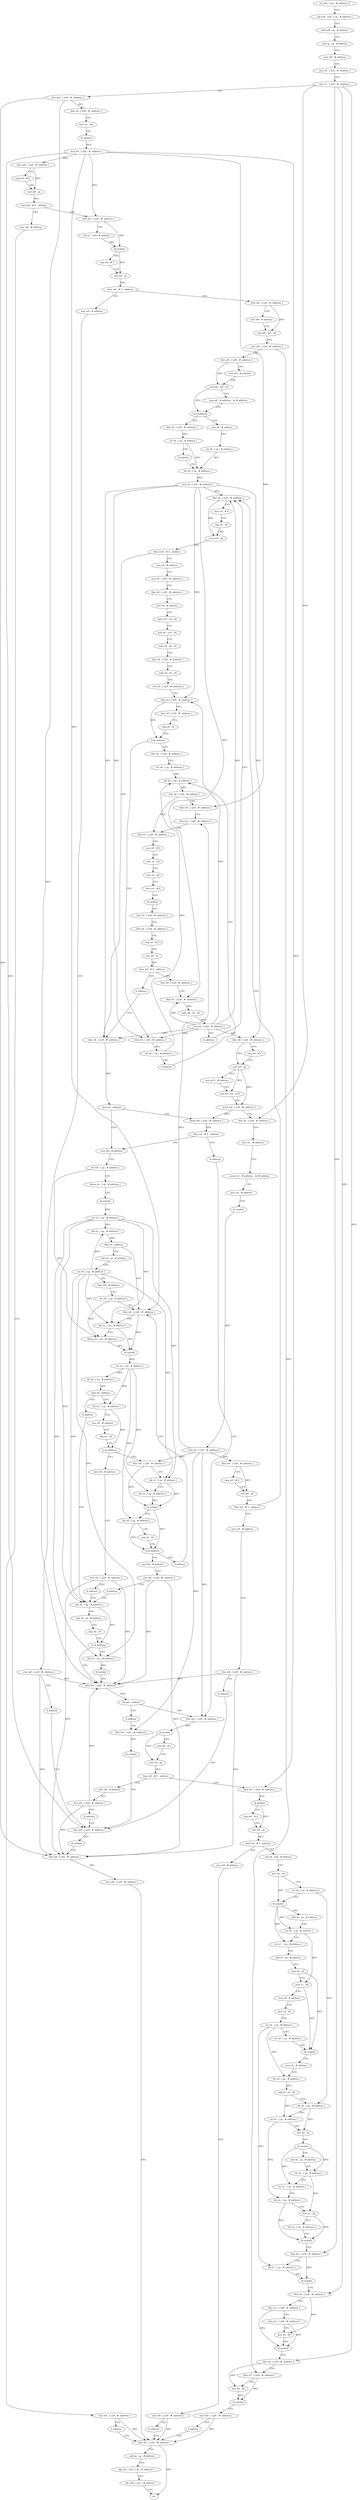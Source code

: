 digraph "func" {
"4219904" [label = "str x28 , [ sp , #- address ]!" ]
"4219908" [label = "stp x29 , x30 , [ sp , # address ]" ]
"4219912" [label = "add x29 , sp , # address" ]
"4219916" [label = "sub sp , sp , # address" ]
"4219920" [label = "mov w8 , # address" ]
"4219924" [label = "stur x0 , [ x29 , #- address ]" ]
"4219928" [label = "stur x1 , [ x29 , #- address ]" ]
"4219932" [label = "stur wzr , [ x29 , #- address ]" ]
"4219936" [label = "ldur x0 , [ x29 , #- address ]" ]
"4219940" [label = "mov w1 , w8" ]
"4219944" [label = "bl symbol" ]
"4219948" [label = "stur w0 , [ x29 , #- address ]" ]
"4219952" [label = "ldur w8 , [ x29 , #- address ]" ]
"4219956" [label = "cmp w8 , # 0" ]
"4219960" [label = "cset w8 , ge" ]
"4219964" [label = "tbnz w8 , # 0 , address" ]
"4219980" [label = "ldur w0 , [ x29 , #- address ]" ]
"4219968" [label = "mov w8 , # address" ]
"4219984" [label = "sub x1 , x29 , # address" ]
"4219988" [label = "bl symbol" ]
"4219992" [label = "cmp w0 , # 0" ]
"4219996" [label = "cset w8 , ge" ]
"4220000" [label = "tbnz w8 , # 0 , address" ]
"4220016" [label = "ldur w8 , [ x29 , #- address ]" ]
"4220004" [label = "mov w8 , # address" ]
"4219972" [label = "stur w8 , [ x29 , #- address ]" ]
"4219976" [label = "b address" ]
"4220800" [label = "ldur w0 , [ x29 , #- address ]" ]
"4220020" [label = "mov w9 , # address" ]
"4220024" [label = "and w8 , w8 , w9" ]
"4220028" [label = "stur w8 , [ x29 , #- address ]" ]
"4220032" [label = "ldur w8 , [ x29 , #- address ]" ]
"4220036" [label = "mov w9 , # address" ]
"4220040" [label = "and w8 , w8 , w9" ]
"4220044" [label = "cmp w8 , # address , lsl # address" ]
"4220048" [label = "b.ne address" ]
"4220064" [label = "mov x8 , # address" ]
"4220052" [label = "ldur x8 , [ x29 , #- address ]" ]
"4220008" [label = "stur w8 , [ x29 , #- address ]" ]
"4220012" [label = "b address" ]
"4220784" [label = "ldur w0 , [ x29 , #- address ]" ]
"4220804" [label = "add sp , sp , # address" ]
"4220808" [label = "ldp x29 , x30 , [ sp , # address ]" ]
"4220812" [label = "ldr x28 , [ sp ] , # address" ]
"4220816" [label = "ret" ]
"4220068" [label = "str x8 , [ sp , # address ]" ]
"4220072" [label = "ldr x8 , [ sp , # address ]" ]
"4220056" [label = "str x8 , [ sp , # address ]" ]
"4220060" [label = "b address" ]
"4220788" [label = "bl symbol" ]
"4220792" [label = "ldur w8 , [ x29 , #- address ]" ]
"4220796" [label = "stur w8 , [ x29 , #- address ]" ]
"4220156" [label = "ldur x8 , [ x29 , #- address ]" ]
"4220160" [label = "mov x9 , # 0" ]
"4220164" [label = "cmp x9 , x8" ]
"4220168" [label = "cset w10 , ge" ]
"4220172" [label = "tbnz w10 , # 0 , address" ]
"4220336" [label = "ldur x8 , [ x29 , #- address ]" ]
"4220176" [label = "mov x8 , # address" ]
"4220144" [label = "mov w8 , # address" ]
"4220148" [label = "stur w8 , [ x29 , #- address ]" ]
"4220152" [label = "b address" ]
"4220076" [label = "stur x8 , [ x29 , #- address ]" ]
"4220080" [label = "ldur x8 , [ x29 , #- address ]" ]
"4220084" [label = "cmp x8 , # 0" ]
"4220088" [label = "cset w9 , eq" ]
"4220092" [label = "mov w10 , # address" ]
"4220096" [label = "and w9 , w9 , w10" ]
"4220100" [label = "sturb w9 , [ x29 , #- address ]" ]
"4220104" [label = "ldur x0 , [ x29 , #- address ]" ]
"4220108" [label = "mov w1 , # address" ]
"4220112" [label = "movk w1 , # address , lsl # address" ]
"4220116" [label = "mov w2 , # address" ]
"4220120" [label = "bl symbol" ]
"4220124" [label = "stur w0 , [ x29 , #- address ]" ]
"4220128" [label = "ldur w9 , [ x29 , #- address ]" ]
"4220132" [label = "cmp w9 , # 0" ]
"4220136" [label = "cset w9 , ge" ]
"4220140" [label = "tbnz w9 , # 0 , address" ]
"4220340" [label = "cbnz x8 , address" ]
"4220356" [label = "mov w8 , # address" ]
"4220344" [label = "ldurb w8 , [ x29 , #- address ]" ]
"4220180" [label = "stur x8 , [ x29 , #- address ]" ]
"4220184" [label = "ldur x8 , [ x29 , #- address ]" ]
"4220188" [label = "mov x9 , # address" ]
"4220192" [label = "udiv x10 , x8 , x9" ]
"4220196" [label = "mul x9 , x10 , x9" ]
"4220200" [label = "subs x8 , x8 , x9" ]
"4220204" [label = "ldur x9 , [ x29 , #- address ]" ]
"4220208" [label = "subs x8 , x9 , x8" ]
"4220212" [label = "stur x8 , [ x29 , #- address ]" ]
"4220216" [label = "ldur x8 , [ x29 , #- address ]" ]
"4220220" [label = "ldur x9 , [ x29 , #- address ]" ]
"4220224" [label = "cmp x8 , x9" ]
"4220228" [label = "b.hs address" ]
"4220244" [label = "ldur x8 , [ x29 , #- address ]" ]
"4220232" [label = "ldur x8 , [ x29 , #- address ]" ]
"4220360" [label = "str w8 , [ sp , # address ]" ]
"4220364" [label = "ldrsw x0 , [ sp , # address ]" ]
"4220368" [label = "bl symbol" ]
"4220372" [label = "str x0 , [ sp , # address ]" ]
"4220376" [label = "ldr x9 , [ sp , # address ]" ]
"4220380" [label = "cbnz x9 , address" ]
"4220400" [label = "ldur w0 , [ x29 , #- address ]" ]
"4220384" [label = "add x8 , sp , # address" ]
"4220348" [label = "tbnz w8 , # 0 , address" ]
"4220352" [label = "b address" ]
"4220248" [label = "str x8 , [ sp , # address ]" ]
"4220252" [label = "ldr x8 , [ sp , # address ]" ]
"4220236" [label = "str x8 , [ sp , # address ]" ]
"4220240" [label = "b address" ]
"4220404" [label = "ldr x1 , [ sp , # address ]" ]
"4220408" [label = "ldrsw x2 , [ sp , # address ]" ]
"4220412" [label = "bl symbol" ]
"4220416" [label = "str x0 , [ sp , # address ]" ]
"4220420" [label = "ldr x8 , [ sp , # address ]" ]
"4220424" [label = "cbnz x8 , address" ]
"4220432" [label = "ldr x8 , [ sp , # address ]" ]
"4220428" [label = "b address" ]
"4220388" [label = "str x8 , [ sp , # address ]" ]
"4220392" [label = "mov w9 , # address" ]
"4220396" [label = "str w9 , [ sp , # address ]" ]
"4220540" [label = "ldur w0 , [ x29 , #- address ]" ]
"4220316" [label = "ldur x8 , [ x29 , #- address ]" ]
"4220320" [label = "ldur x9 , [ x29 , #- address ]" ]
"4220324" [label = "subs x8 , x9 , x8" ]
"4220328" [label = "stur x8 , [ x29 , #- address ]" ]
"4220332" [label = "b address" ]
"4220312" [label = "b address" ]
"4220256" [label = "stur x8 , [ x29 , #- address ]" ]
"4220260" [label = "ldur w0 , [ x29 , #- address ]" ]
"4220264" [label = "ldur w2 , [ x29 , #- address ]" ]
"4220268" [label = "ldur x4 , [ x29 , #- address ]" ]
"4220272" [label = "mov x8 , # 0" ]
"4220276" [label = "mov x1 , x8" ]
"4220280" [label = "mov x3 , x8" ]
"4220284" [label = "mov w5 , # 0" ]
"4220288" [label = "bl symbol" ]
"4220292" [label = "stur x0 , [ x29 , #- address ]" ]
"4220296" [label = "ldur x8 , [ x29 , #- address ]" ]
"4220300" [label = "cmp x8 , # 0" ]
"4220304" [label = "cset w9 , gt" ]
"4220308" [label = "tbnz w9 , # 0 , address" ]
"4220436" [label = "mov x9 , # address" ]
"4220440" [label = "cmp x8 , x9" ]
"4220444" [label = "b.ne address" ]
"4220460" [label = "ldur w0 , [ x29 , #- address ]" ]
"4220448" [label = "mov w8 , # address" ]
"4220504" [label = "ldr x8 , [ sp , # address ]" ]
"4220544" [label = "bl symbol" ]
"4220548" [label = "cmp w0 , # 0" ]
"4220552" [label = "cset w8 , ge" ]
"4220556" [label = "tbnz w8 , # 0 , address" ]
"4220572" [label = "ldur w0 , [ x29 , #- address ]" ]
"4220560" [label = "mov w8 , # address" ]
"4220464" [label = "ldr x1 , [ sp , # address ]" ]
"4220468" [label = "ldr x2 , [ sp , # address ]" ]
"4220472" [label = "bl symbol" ]
"4220476" [label = "ldr x8 , [ sp , # address ]" ]
"4220480" [label = "cmp x0 , x8" ]
"4220484" [label = "b.hs address" ]
"4220500" [label = "b address" ]
"4220488" [label = "mov w8 , # address" ]
"4220452" [label = "stur w8 , [ x29 , #- address ]" ]
"4220456" [label = "b address" ]
"4220508" [label = "add x9 , sp , # address" ]
"4220512" [label = "cmp x8 , x9" ]
"4220516" [label = "b.eq address" ]
"4220528" [label = "ldur w8 , [ x29 , #- address ]" ]
"4220520" [label = "ldr x0 , [ sp , # address ]" ]
"4220576" [label = "bl symbol" ]
"4220580" [label = "cmp w0 , # 0" ]
"4220584" [label = "cset w8 , ge" ]
"4220588" [label = "tbnz w8 , # 0 , address" ]
"4220604" [label = "sub x8 , x29 , # address" ]
"4220592" [label = "mov w8 , # address" ]
"4220564" [label = "stur w8 , [ x29 , #- address ]" ]
"4220568" [label = "b address" ]
"4220492" [label = "stur w8 , [ x29 , #- address ]" ]
"4220496" [label = "b address" ]
"4220532" [label = "cbz w8 , address" ]
"4220536" [label = "b address" ]
"4220524" [label = "bl symbol" ]
"4220608" [label = "mov x0 , x8" ]
"4220612" [label = "str x8 , [ sp , # address ]" ]
"4220616" [label = "bl symbol" ]
"4220620" [label = "add x8 , sp , # address" ]
"4220624" [label = "str x0 , [ sp , # address ]" ]
"4220628" [label = "str x1 , [ sp , # address ]" ]
"4220632" [label = "add x9 , sp , # address" ]
"4220636" [label = "mov x0 , x9" ]
"4220640" [label = "mov x1 , x8" ]
"4220644" [label = "mov x8 , # address" ]
"4220648" [label = "mov x2 , x8" ]
"4220652" [label = "str x9 , [ sp , # address ]" ]
"4220656" [label = "str x8 , [ sp , # address ]" ]
"4220660" [label = "bl symbol" ]
"4220664" [label = "mov x8 , # address" ]
"4220668" [label = "ldr x9 , [ sp , # address ]" ]
"4220672" [label = "add x0 , x9 , x8" ]
"4220676" [label = "ldr x8 , [ sp , # address ]" ]
"4220680" [label = "str x0 , [ sp , # address ]" ]
"4220684" [label = "mov x0 , x8" ]
"4220688" [label = "bl symbol" ]
"4220692" [label = "add x8 , sp , # address" ]
"4220696" [label = "str x0 , [ sp , # address ]" ]
"4220700" [label = "str x1 , [ sp , # address ]" ]
"4220704" [label = "ldr x0 , [ sp , # address ]" ]
"4220708" [label = "mov x1 , x8" ]
"4220712" [label = "ldr x2 , [ sp , # address ]" ]
"4220716" [label = "bl symbol" ]
"4220720" [label = "ldur x0 , [ x29 , #- address ]" ]
"4220724" [label = "ldr x1 , [ sp , # address ]" ]
"4220728" [label = "bl symbol" ]
"4220732" [label = "ldur x8 , [ x29 , #- address ]" ]
"4220736" [label = "ldur w1 , [ x29 , #- address ]" ]
"4220740" [label = "ldur w2 , [ x29 , #- address ]" ]
"4220744" [label = "mov x0 , x8" ]
"4220748" [label = "bl symbol" ]
"4220752" [label = "ldur x8 , [ x29 , #- address ]" ]
"4220756" [label = "ldur w1 , [ x29 , #- address ]" ]
"4220760" [label = "mov x0 , x8" ]
"4220764" [label = "bl symbol" ]
"4220768" [label = "stur wzr , [ x29 , #- address ]" ]
"4220772" [label = "b address" ]
"4220596" [label = "stur w8 , [ x29 , #- address ]" ]
"4220600" [label = "b address" ]
"4220776" [label = "ldur w0 , [ x29 , #- address ]" ]
"4220780" [label = "bl symbol" ]
"4219904" -> "4219908" [ label = "CFG" ]
"4219908" -> "4219912" [ label = "CFG" ]
"4219912" -> "4219916" [ label = "CFG" ]
"4219916" -> "4219920" [ label = "CFG" ]
"4219920" -> "4219924" [ label = "CFG" ]
"4219924" -> "4219928" [ label = "CFG" ]
"4219928" -> "4219932" [ label = "CFG" ]
"4219928" -> "4220104" [ label = "DFG" ]
"4219928" -> "4220720" [ label = "DFG" ]
"4219928" -> "4220732" [ label = "DFG" ]
"4219928" -> "4220752" [ label = "DFG" ]
"4219932" -> "4219936" [ label = "CFG" ]
"4219932" -> "4220792" [ label = "DFG" ]
"4219932" -> "4220528" [ label = "DFG" ]
"4219936" -> "4219940" [ label = "CFG" ]
"4219940" -> "4219944" [ label = "CFG" ]
"4219944" -> "4219948" [ label = "DFG" ]
"4219948" -> "4219952" [ label = "DFG" ]
"4219948" -> "4219980" [ label = "DFG" ]
"4219948" -> "4220784" [ label = "DFG" ]
"4219948" -> "4220400" [ label = "DFG" ]
"4219948" -> "4220260" [ label = "DFG" ]
"4219948" -> "4220572" [ label = "DFG" ]
"4219952" -> "4219956" [ label = "CFG" ]
"4219952" -> "4219960" [ label = "DFG" ]
"4219956" -> "4219960" [ label = "CFG" ]
"4219960" -> "4219964" [ label = "DFG" ]
"4219964" -> "4219980" [ label = "CFG" ]
"4219964" -> "4219968" [ label = "CFG" ]
"4219980" -> "4219984" [ label = "CFG" ]
"4219980" -> "4219988" [ label = "DFG" ]
"4219968" -> "4219972" [ label = "CFG" ]
"4219984" -> "4219988" [ label = "DFG" ]
"4219988" -> "4219992" [ label = "CFG" ]
"4219988" -> "4219996" [ label = "DFG" ]
"4219992" -> "4219996" [ label = "CFG" ]
"4219996" -> "4220000" [ label = "DFG" ]
"4220000" -> "4220016" [ label = "CFG" ]
"4220000" -> "4220004" [ label = "CFG" ]
"4220016" -> "4220020" [ label = "CFG" ]
"4220016" -> "4220024" [ label = "DFG" ]
"4220004" -> "4220008" [ label = "CFG" ]
"4219972" -> "4219976" [ label = "CFG" ]
"4219972" -> "4220800" [ label = "DFG" ]
"4219976" -> "4220800" [ label = "CFG" ]
"4220800" -> "4220804" [ label = "CFG" ]
"4220800" -> "4220816" [ label = "DFG" ]
"4220020" -> "4220024" [ label = "CFG" ]
"4220024" -> "4220028" [ label = "DFG" ]
"4220028" -> "4220032" [ label = "CFG" ]
"4220028" -> "4220756" [ label = "DFG" ]
"4220032" -> "4220036" [ label = "CFG" ]
"4220032" -> "4220040" [ label = "DFG" ]
"4220036" -> "4220040" [ label = "CFG" ]
"4220040" -> "4220044" [ label = "CFG" ]
"4220040" -> "4220048" [ label = "DFG" ]
"4220044" -> "4220048" [ label = "CFG" ]
"4220048" -> "4220064" [ label = "CFG" ]
"4220048" -> "4220052" [ label = "CFG" ]
"4220064" -> "4220068" [ label = "CFG" ]
"4220052" -> "4220056" [ label = "DFG" ]
"4220008" -> "4220012" [ label = "CFG" ]
"4220008" -> "4220792" [ label = "DFG" ]
"4220008" -> "4220528" [ label = "DFG" ]
"4220012" -> "4220784" [ label = "CFG" ]
"4220784" -> "4220788" [ label = "DFG" ]
"4220804" -> "4220808" [ label = "CFG" ]
"4220808" -> "4220812" [ label = "CFG" ]
"4220812" -> "4220816" [ label = "CFG" ]
"4220068" -> "4220072" [ label = "DFG" ]
"4220072" -> "4220076" [ label = "DFG" ]
"4220056" -> "4220060" [ label = "CFG" ]
"4220056" -> "4220072" [ label = "DFG" ]
"4220060" -> "4220072" [ label = "CFG" ]
"4220788" -> "4220792" [ label = "CFG" ]
"4220792" -> "4220796" [ label = "DFG" ]
"4220796" -> "4220800" [ label = "DFG" ]
"4220156" -> "4220160" [ label = "CFG" ]
"4220156" -> "4220168" [ label = "DFG" ]
"4220160" -> "4220164" [ label = "CFG" ]
"4220164" -> "4220168" [ label = "CFG" ]
"4220168" -> "4220172" [ label = "DFG" ]
"4220172" -> "4220336" [ label = "CFG" ]
"4220172" -> "4220176" [ label = "CFG" ]
"4220336" -> "4220340" [ label = "DFG" ]
"4220176" -> "4220180" [ label = "CFG" ]
"4220144" -> "4220148" [ label = "CFG" ]
"4220148" -> "4220152" [ label = "CFG" ]
"4220148" -> "4220792" [ label = "DFG" ]
"4220148" -> "4220528" [ label = "DFG" ]
"4220152" -> "4220784" [ label = "CFG" ]
"4220076" -> "4220080" [ label = "DFG" ]
"4220076" -> "4220156" [ label = "DFG" ]
"4220076" -> "4220336" [ label = "DFG" ]
"4220076" -> "4220216" [ label = "DFG" ]
"4220076" -> "4220232" [ label = "DFG" ]
"4220076" -> "4220320" [ label = "DFG" ]
"4220080" -> "4220084" [ label = "CFG" ]
"4220080" -> "4220088" [ label = "DFG" ]
"4220084" -> "4220088" [ label = "CFG" ]
"4220088" -> "4220092" [ label = "CFG" ]
"4220088" -> "4220096" [ label = "DFG" ]
"4220088" -> "4220100" [ label = "DFG" ]
"4220092" -> "4220096" [ label = "CFG" ]
"4220096" -> "4220100" [ label = "DFG" ]
"4220100" -> "4220104" [ label = "CFG" ]
"4220100" -> "4220344" [ label = "DFG" ]
"4220104" -> "4220108" [ label = "CFG" ]
"4220108" -> "4220112" [ label = "CFG" ]
"4220112" -> "4220116" [ label = "CFG" ]
"4220116" -> "4220120" [ label = "CFG" ]
"4220120" -> "4220124" [ label = "DFG" ]
"4220124" -> "4220128" [ label = "DFG" ]
"4220124" -> "4220264" [ label = "DFG" ]
"4220124" -> "4220540" [ label = "DFG" ]
"4220124" -> "4220460" [ label = "DFG" ]
"4220124" -> "4220776" [ label = "DFG" ]
"4220128" -> "4220132" [ label = "CFG" ]
"4220128" -> "4220136" [ label = "DFG" ]
"4220132" -> "4220136" [ label = "CFG" ]
"4220136" -> "4220140" [ label = "DFG" ]
"4220140" -> "4220156" [ label = "CFG" ]
"4220140" -> "4220144" [ label = "CFG" ]
"4220340" -> "4220356" [ label = "CFG" ]
"4220340" -> "4220344" [ label = "CFG" ]
"4220356" -> "4220360" [ label = "CFG" ]
"4220344" -> "4220348" [ label = "DFG" ]
"4220180" -> "4220184" [ label = "CFG" ]
"4220184" -> "4220188" [ label = "CFG" ]
"4220188" -> "4220192" [ label = "CFG" ]
"4220192" -> "4220196" [ label = "CFG" ]
"4220196" -> "4220200" [ label = "CFG" ]
"4220200" -> "4220204" [ label = "CFG" ]
"4220204" -> "4220208" [ label = "CFG" ]
"4220208" -> "4220212" [ label = "CFG" ]
"4220212" -> "4220216" [ label = "CFG" ]
"4220216" -> "4220220" [ label = "CFG" ]
"4220216" -> "4220228" [ label = "DFG" ]
"4220220" -> "4220224" [ label = "CFG" ]
"4220224" -> "4220228" [ label = "CFG" ]
"4220228" -> "4220244" [ label = "CFG" ]
"4220228" -> "4220232" [ label = "CFG" ]
"4220244" -> "4220248" [ label = "CFG" ]
"4220232" -> "4220236" [ label = "DFG" ]
"4220360" -> "4220364" [ label = "CFG" ]
"4220360" -> "4220408" [ label = "DFG" ]
"4220364" -> "4220368" [ label = "CFG" ]
"4220368" -> "4220372" [ label = "DFG" ]
"4220372" -> "4220376" [ label = "DFG" ]
"4220372" -> "4220404" [ label = "DFG" ]
"4220372" -> "4220464" [ label = "DFG" ]
"4220372" -> "4220504" [ label = "DFG" ]
"4220372" -> "4220520" [ label = "DFG" ]
"4220376" -> "4220380" [ label = "DFG" ]
"4220380" -> "4220400" [ label = "CFG" ]
"4220380" -> "4220384" [ label = "CFG" ]
"4220400" -> "4220404" [ label = "CFG" ]
"4220400" -> "4220412" [ label = "DFG" ]
"4220384" -> "4220388" [ label = "CFG" ]
"4220348" -> "4220356" [ label = "CFG" ]
"4220348" -> "4220352" [ label = "CFG" ]
"4220352" -> "4220540" [ label = "CFG" ]
"4220248" -> "4220252" [ label = "DFG" ]
"4220252" -> "4220256" [ label = "DFG" ]
"4220236" -> "4220240" [ label = "CFG" ]
"4220236" -> "4220252" [ label = "DFG" ]
"4220240" -> "4220252" [ label = "CFG" ]
"4220404" -> "4220408" [ label = "CFG" ]
"4220404" -> "4220412" [ label = "DFG" ]
"4220408" -> "4220412" [ label = "DFG" ]
"4220412" -> "4220416" [ label = "DFG" ]
"4220416" -> "4220420" [ label = "DFG" ]
"4220416" -> "4220432" [ label = "DFG" ]
"4220416" -> "4220468" [ label = "DFG" ]
"4220416" -> "4220476" [ label = "DFG" ]
"4220420" -> "4220424" [ label = "DFG" ]
"4220424" -> "4220432" [ label = "CFG" ]
"4220424" -> "4220428" [ label = "CFG" ]
"4220432" -> "4220436" [ label = "CFG" ]
"4220432" -> "4220444" [ label = "DFG" ]
"4220428" -> "4220504" [ label = "CFG" ]
"4220388" -> "4220392" [ label = "CFG" ]
"4220388" -> "4220376" [ label = "DFG" ]
"4220388" -> "4220404" [ label = "DFG" ]
"4220388" -> "4220464" [ label = "DFG" ]
"4220388" -> "4220504" [ label = "DFG" ]
"4220388" -> "4220520" [ label = "DFG" ]
"4220392" -> "4220396" [ label = "CFG" ]
"4220396" -> "4220400" [ label = "CFG" ]
"4220396" -> "4220408" [ label = "DFG" ]
"4220540" -> "4220544" [ label = "DFG" ]
"4220316" -> "4220320" [ label = "CFG" ]
"4220320" -> "4220324" [ label = "DFG" ]
"4220324" -> "4220328" [ label = "DFG" ]
"4220328" -> "4220332" [ label = "CFG" ]
"4220328" -> "4220080" [ label = "DFG" ]
"4220328" -> "4220156" [ label = "DFG" ]
"4220328" -> "4220336" [ label = "DFG" ]
"4220328" -> "4220216" [ label = "DFG" ]
"4220328" -> "4220232" [ label = "DFG" ]
"4220328" -> "4220320" [ label = "DFG" ]
"4220332" -> "4220156" [ label = "CFG" ]
"4220312" -> "4220336" [ label = "CFG" ]
"4220256" -> "4220260" [ label = "CFG" ]
"4220256" -> "4220268" [ label = "DFG" ]
"4220260" -> "4220264" [ label = "CFG" ]
"4220264" -> "4220268" [ label = "CFG" ]
"4220268" -> "4220272" [ label = "CFG" ]
"4220272" -> "4220276" [ label = "CFG" ]
"4220276" -> "4220280" [ label = "CFG" ]
"4220280" -> "4220284" [ label = "CFG" ]
"4220284" -> "4220288" [ label = "CFG" ]
"4220288" -> "4220292" [ label = "CFG" ]
"4220292" -> "4220296" [ label = "CFG" ]
"4220296" -> "4220300" [ label = "CFG" ]
"4220300" -> "4220304" [ label = "CFG" ]
"4220304" -> "4220308" [ label = "DFG" ]
"4220308" -> "4220316" [ label = "CFG" ]
"4220308" -> "4220312" [ label = "CFG" ]
"4220436" -> "4220440" [ label = "CFG" ]
"4220440" -> "4220444" [ label = "CFG" ]
"4220444" -> "4220460" [ label = "CFG" ]
"4220444" -> "4220448" [ label = "CFG" ]
"4220460" -> "4220464" [ label = "CFG" ]
"4220460" -> "4220472" [ label = "DFG" ]
"4220448" -> "4220452" [ label = "CFG" ]
"4220504" -> "4220508" [ label = "CFG" ]
"4220504" -> "4220516" [ label = "DFG" ]
"4220544" -> "4220548" [ label = "CFG" ]
"4220544" -> "4220552" [ label = "DFG" ]
"4220548" -> "4220552" [ label = "CFG" ]
"4220552" -> "4220556" [ label = "DFG" ]
"4220556" -> "4220572" [ label = "CFG" ]
"4220556" -> "4220560" [ label = "CFG" ]
"4220572" -> "4220576" [ label = "DFG" ]
"4220560" -> "4220564" [ label = "CFG" ]
"4220464" -> "4220468" [ label = "CFG" ]
"4220464" -> "4220472" [ label = "DFG" ]
"4220468" -> "4220472" [ label = "DFG" ]
"4220472" -> "4220476" [ label = "CFG" ]
"4220472" -> "4220484" [ label = "DFG" ]
"4220476" -> "4220480" [ label = "CFG" ]
"4220476" -> "4220484" [ label = "DFG" ]
"4220480" -> "4220484" [ label = "CFG" ]
"4220484" -> "4220500" [ label = "CFG" ]
"4220484" -> "4220488" [ label = "CFG" ]
"4220500" -> "4220400" [ label = "CFG" ]
"4220488" -> "4220492" [ label = "CFG" ]
"4220452" -> "4220456" [ label = "CFG" ]
"4220452" -> "4220792" [ label = "DFG" ]
"4220452" -> "4220528" [ label = "DFG" ]
"4220456" -> "4220504" [ label = "CFG" ]
"4220508" -> "4220512" [ label = "CFG" ]
"4220512" -> "4220516" [ label = "CFG" ]
"4220516" -> "4220528" [ label = "CFG" ]
"4220516" -> "4220520" [ label = "CFG" ]
"4220528" -> "4220532" [ label = "DFG" ]
"4220520" -> "4220524" [ label = "DFG" ]
"4220576" -> "4220580" [ label = "CFG" ]
"4220576" -> "4220584" [ label = "DFG" ]
"4220580" -> "4220584" [ label = "CFG" ]
"4220584" -> "4220588" [ label = "DFG" ]
"4220588" -> "4220604" [ label = "CFG" ]
"4220588" -> "4220592" [ label = "CFG" ]
"4220604" -> "4220608" [ label = "CFG" ]
"4220592" -> "4220596" [ label = "CFG" ]
"4220564" -> "4220568" [ label = "CFG" ]
"4220564" -> "4220792" [ label = "DFG" ]
"4220564" -> "4220528" [ label = "DFG" ]
"4220568" -> "4220784" [ label = "CFG" ]
"4220492" -> "4220496" [ label = "CFG" ]
"4220492" -> "4220792" [ label = "DFG" ]
"4220492" -> "4220528" [ label = "DFG" ]
"4220496" -> "4220504" [ label = "CFG" ]
"4220532" -> "4220540" [ label = "CFG" ]
"4220532" -> "4220536" [ label = "CFG" ]
"4220536" -> "4220776" [ label = "CFG" ]
"4220524" -> "4220528" [ label = "CFG" ]
"4220608" -> "4220612" [ label = "CFG" ]
"4220608" -> "4220616" [ label = "DFG" ]
"4220612" -> "4220616" [ label = "CFG" ]
"4220612" -> "4220676" [ label = "DFG" ]
"4220616" -> "4220620" [ label = "CFG" ]
"4220616" -> "4220624" [ label = "DFG" ]
"4220616" -> "4220628" [ label = "DFG" ]
"4220620" -> "4220624" [ label = "CFG" ]
"4220624" -> "4220628" [ label = "CFG" ]
"4220624" -> "4220640" [ label = "DFG" ]
"4220628" -> "4220632" [ label = "CFG" ]
"4220632" -> "4220636" [ label = "CFG" ]
"4220636" -> "4220640" [ label = "CFG" ]
"4220636" -> "4220660" [ label = "DFG" ]
"4220640" -> "4220644" [ label = "CFG" ]
"4220640" -> "4220660" [ label = "DFG" ]
"4220644" -> "4220648" [ label = "CFG" ]
"4220648" -> "4220652" [ label = "CFG" ]
"4220652" -> "4220656" [ label = "CFG" ]
"4220652" -> "4220668" [ label = "DFG" ]
"4220652" -> "4220724" [ label = "DFG" ]
"4220656" -> "4220660" [ label = "CFG" ]
"4220660" -> "4220664" [ label = "CFG" ]
"4220664" -> "4220668" [ label = "CFG" ]
"4220668" -> "4220672" [ label = "DFG" ]
"4220672" -> "4220676" [ label = "CFG" ]
"4220672" -> "4220680" [ label = "DFG" ]
"4220676" -> "4220680" [ label = "CFG" ]
"4220676" -> "4220684" [ label = "DFG" ]
"4220680" -> "4220684" [ label = "CFG" ]
"4220680" -> "4220704" [ label = "DFG" ]
"4220684" -> "4220688" [ label = "DFG" ]
"4220688" -> "4220692" [ label = "CFG" ]
"4220688" -> "4220696" [ label = "DFG" ]
"4220688" -> "4220700" [ label = "DFG" ]
"4220692" -> "4220696" [ label = "CFG" ]
"4220696" -> "4220700" [ label = "CFG" ]
"4220696" -> "4220708" [ label = "DFG" ]
"4220700" -> "4220704" [ label = "CFG" ]
"4220704" -> "4220708" [ label = "CFG" ]
"4220704" -> "4220716" [ label = "DFG" ]
"4220708" -> "4220712" [ label = "CFG" ]
"4220708" -> "4220716" [ label = "DFG" ]
"4220712" -> "4220716" [ label = "CFG" ]
"4220716" -> "4220720" [ label = "CFG" ]
"4220720" -> "4220724" [ label = "CFG" ]
"4220720" -> "4220728" [ label = "DFG" ]
"4220724" -> "4220728" [ label = "DFG" ]
"4220728" -> "4220732" [ label = "CFG" ]
"4220732" -> "4220736" [ label = "CFG" ]
"4220732" -> "4220744" [ label = "DFG" ]
"4220736" -> "4220740" [ label = "CFG" ]
"4220736" -> "4220748" [ label = "DFG" ]
"4220740" -> "4220744" [ label = "CFG" ]
"4220740" -> "4220748" [ label = "DFG" ]
"4220744" -> "4220748" [ label = "DFG" ]
"4220748" -> "4220752" [ label = "CFG" ]
"4220752" -> "4220756" [ label = "CFG" ]
"4220752" -> "4220760" [ label = "DFG" ]
"4220756" -> "4220760" [ label = "CFG" ]
"4220756" -> "4220764" [ label = "DFG" ]
"4220760" -> "4220764" [ label = "DFG" ]
"4220764" -> "4220768" [ label = "CFG" ]
"4220768" -> "4220772" [ label = "CFG" ]
"4220768" -> "4220800" [ label = "DFG" ]
"4220772" -> "4220800" [ label = "CFG" ]
"4220596" -> "4220600" [ label = "CFG" ]
"4220596" -> "4220800" [ label = "DFG" ]
"4220600" -> "4220800" [ label = "CFG" ]
"4220776" -> "4220780" [ label = "DFG" ]
"4220780" -> "4220784" [ label = "CFG" ]
}
